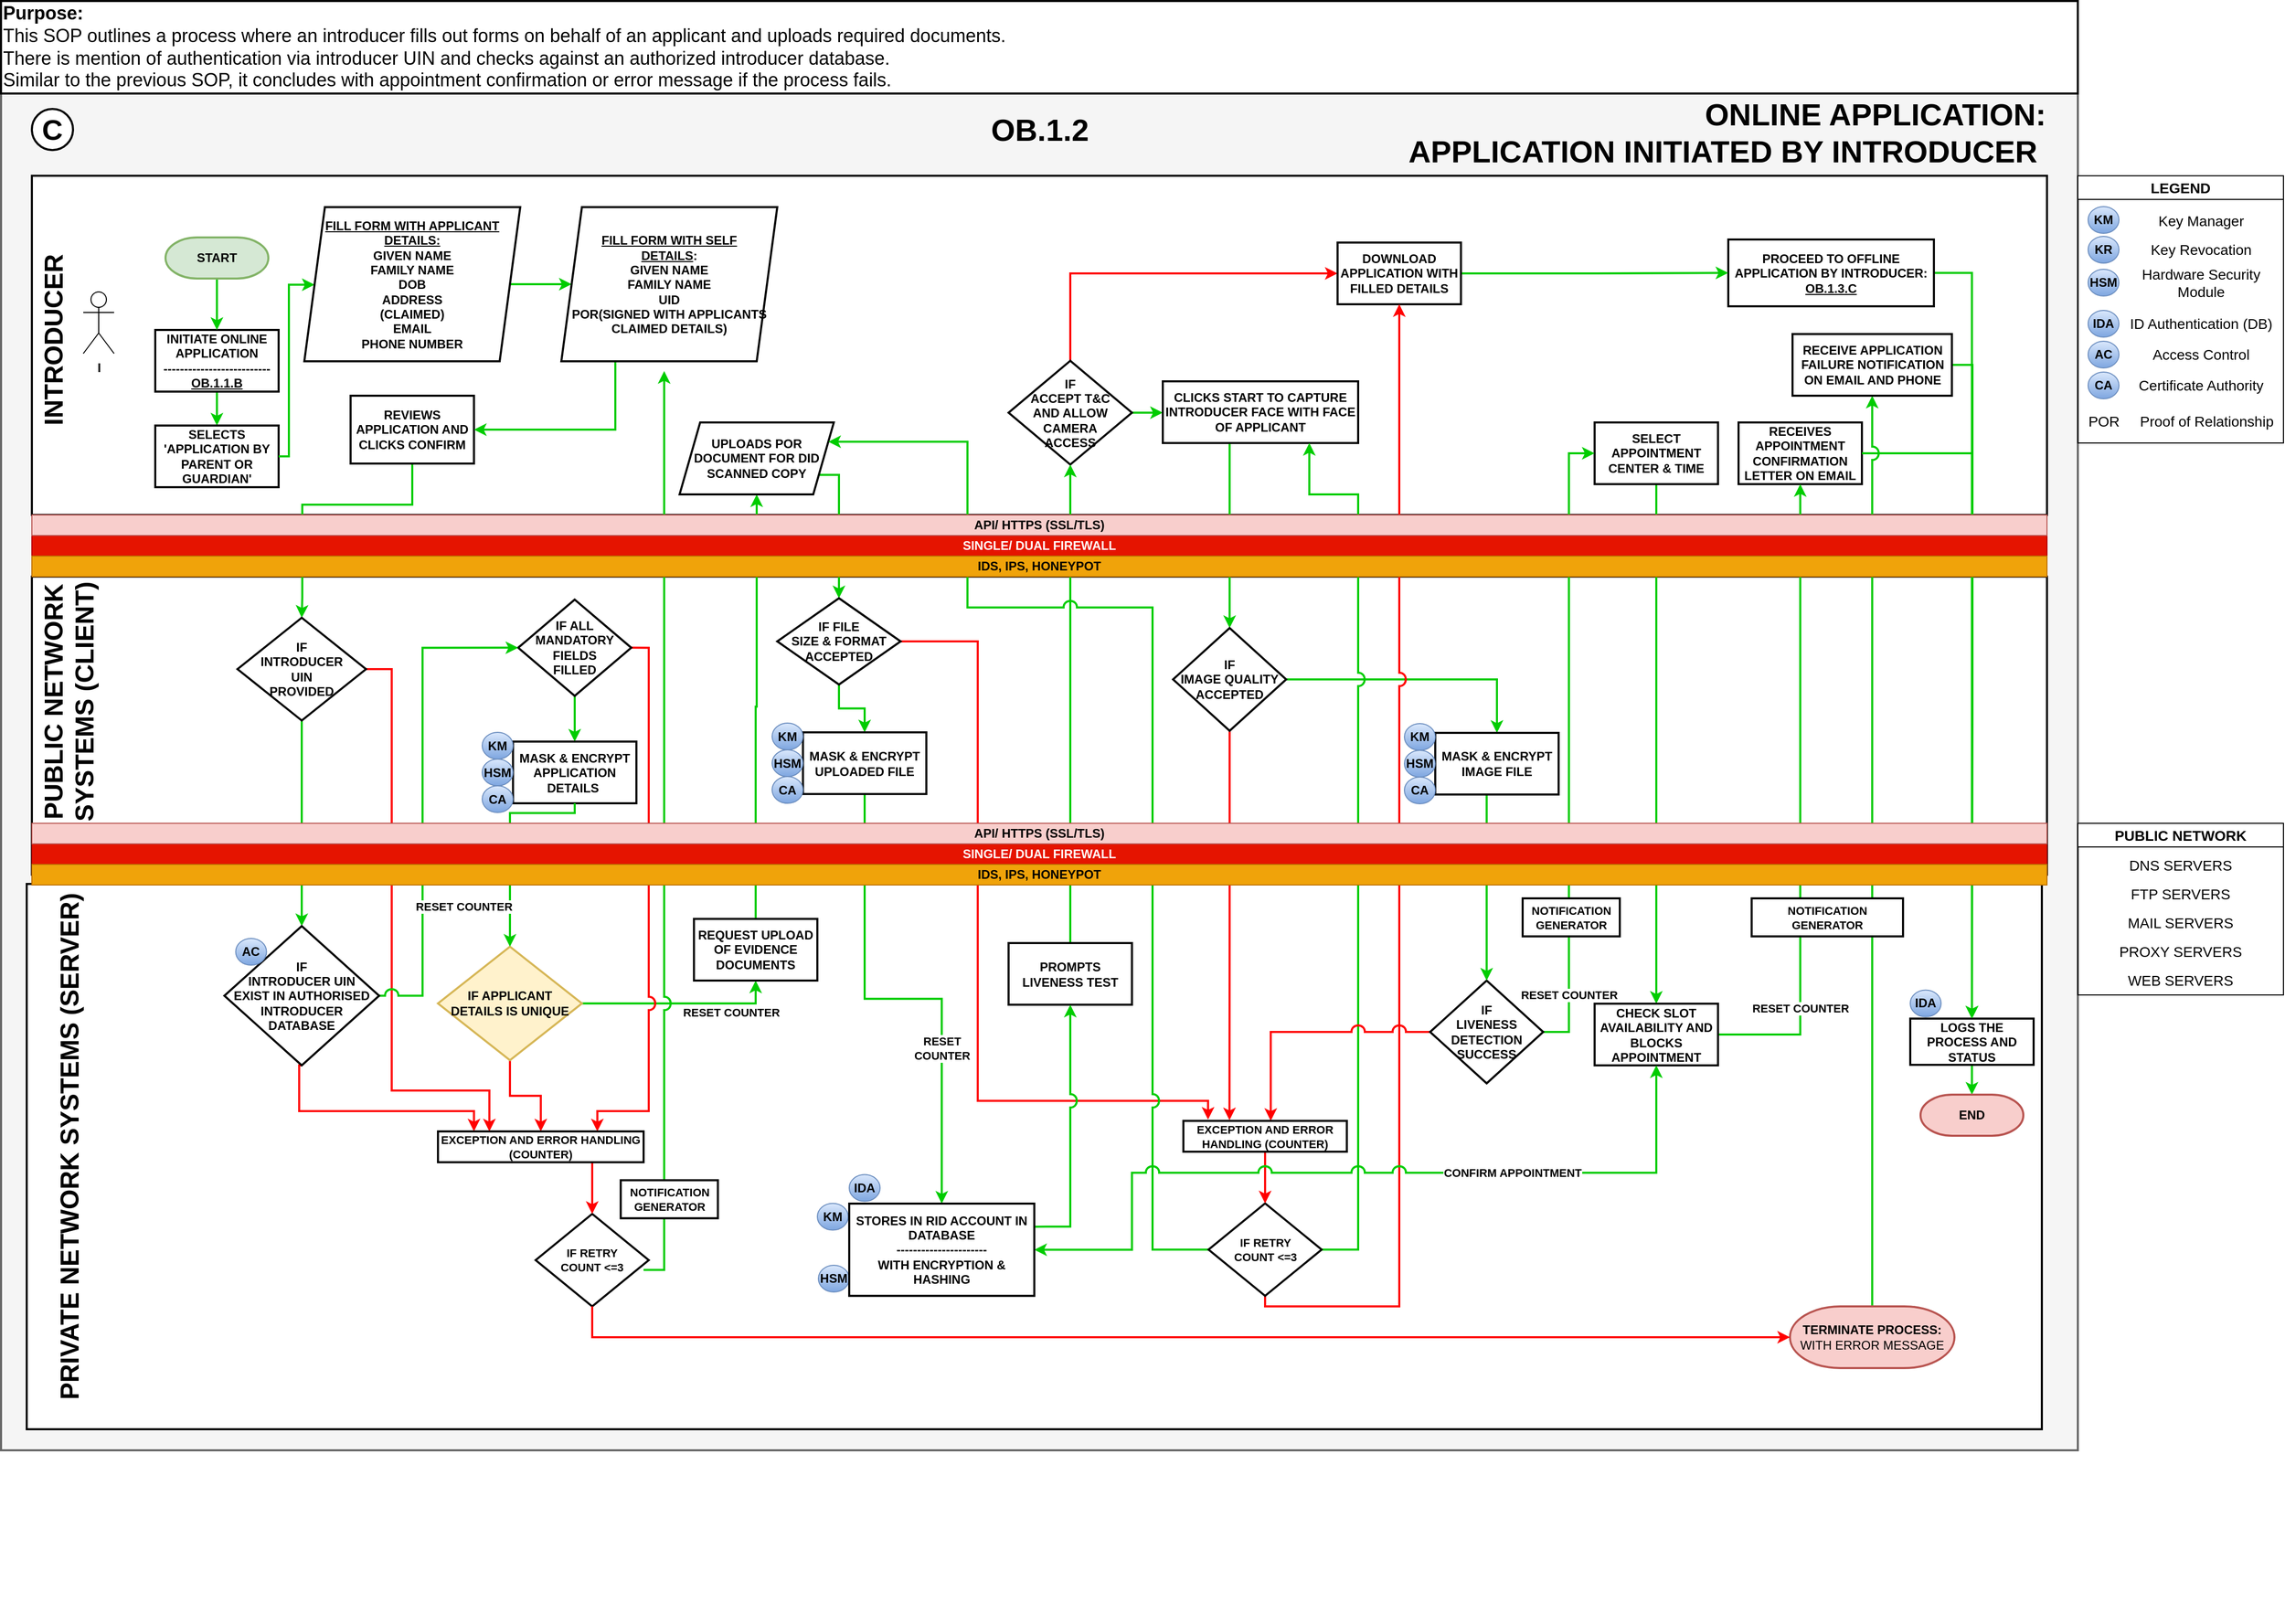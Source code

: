 <mxfile version="23.1.5" type="device">
  <diagram id="mKZWbqL0XB0lJD7sHjVe" name="Page-1">
    <mxGraphModel dx="129" dy="1206" grid="1" gridSize="10" guides="1" tooltips="1" connect="1" arrows="1" fold="1" page="1" pageScale="1" pageWidth="1920" pageHeight="1200" math="0" shadow="0">
      <root>
        <mxCell id="0" />
        <mxCell id="1" parent="0" />
        <mxCell id="V0XUvgyLBSWxk2wAO0TV-1" value="" style="rounded=0;whiteSpace=wrap;html=1;fontSize=25;fillColor=#f5f5f5;fontColor=#333333;strokeColor=#666666;direction=east;strokeWidth=2;fontStyle=1" parent="1" vertex="1">
          <mxGeometry x="2150" y="100" width="2020" height="1320" as="geometry" />
        </mxCell>
        <mxCell id="V0XUvgyLBSWxk2wAO0TV-2" value="" style="rounded=0;whiteSpace=wrap;html=1;strokeWidth=2;fontStyle=1" parent="1" vertex="1">
          <mxGeometry x="2180" y="570" width="1960" height="290" as="geometry" />
        </mxCell>
        <mxCell id="V0XUvgyLBSWxk2wAO0TV-3" value="" style="rounded=0;whiteSpace=wrap;html=1;strokeWidth=2;fontStyle=1" parent="1" vertex="1">
          <mxGeometry x="2180" y="180" width="1960" height="330" as="geometry" />
        </mxCell>
        <mxCell id="V0XUvgyLBSWxk2wAO0TV-4" value="" style="rounded=0;whiteSpace=wrap;html=1;strokeWidth=2;fontStyle=1" parent="1" vertex="1">
          <mxGeometry x="2175" y="869" width="1960" height="530.5" as="geometry" />
        </mxCell>
        <mxCell id="V0XUvgyLBSWxk2wAO0TV-5" style="edgeStyle=orthogonalEdgeStyle;rounded=0;orthogonalLoop=1;jettySize=auto;html=1;exitX=0.5;exitY=1;exitDx=0;exitDy=0;strokeColor=#00CC00;strokeWidth=2;fontStyle=1" parent="1" source="V0XUvgyLBSWxk2wAO0TV-6" target="V0XUvgyLBSWxk2wAO0TV-7" edge="1">
          <mxGeometry relative="1" as="geometry" />
        </mxCell>
        <mxCell id="V0XUvgyLBSWxk2wAO0TV-6" value="INITIATE ONLINE APPLICATION&lt;br&gt;--------------------------&lt;br&gt;&lt;u&gt;OB.1.1.B&lt;/u&gt;" style="rounded=0;whiteSpace=wrap;html=1;strokeWidth=2;fontStyle=1" parent="1" vertex="1">
          <mxGeometry x="2300" y="330" width="120" height="60" as="geometry" />
        </mxCell>
        <mxCell id="V0XUvgyLBSWxk2wAO0TV-7" value="SELECTS &#39;APPLICATION BY PARENT OR GUARDIAN&#39;" style="rounded=0;whiteSpace=wrap;html=1;strokeWidth=2;fontStyle=1" parent="1" vertex="1">
          <mxGeometry x="2300" y="423" width="120" height="60" as="geometry" />
        </mxCell>
        <mxCell id="V0XUvgyLBSWxk2wAO0TV-8" style="edgeStyle=orthogonalEdgeStyle;rounded=0;orthogonalLoop=1;jettySize=auto;html=1;exitX=1;exitY=0.5;exitDx=0;exitDy=0;entryX=0;entryY=0.5;entryDx=0;entryDy=0;strokeColor=#00CC00;strokeWidth=2;fontStyle=1" parent="1" source="V0XUvgyLBSWxk2wAO0TV-7" target="V0XUvgyLBSWxk2wAO0TV-51" edge="1">
          <mxGeometry relative="1" as="geometry">
            <mxPoint x="2620" y="310" as="targetPoint" />
            <Array as="points">
              <mxPoint x="2430" y="453" />
              <mxPoint x="2430" y="286" />
              <mxPoint x="2455" y="286" />
            </Array>
            <mxPoint x="2570" y="450" as="sourcePoint" />
          </mxGeometry>
        </mxCell>
        <mxCell id="V0XUvgyLBSWxk2wAO0TV-9" style="edgeStyle=orthogonalEdgeStyle;rounded=0;orthogonalLoop=1;jettySize=auto;html=1;exitX=0.5;exitY=1;exitDx=0;exitDy=0;strokeColor=#00CC00;strokeWidth=2;fontStyle=1;entryX=0.5;entryY=0;entryDx=0;entryDy=0;" parent="1" source="V0XUvgyLBSWxk2wAO0TV-10" target="V0XUvgyLBSWxk2wAO0TV-134" edge="1">
          <mxGeometry relative="1" as="geometry">
            <Array as="points">
              <mxPoint x="2550" y="500" />
              <mxPoint x="2443" y="500" />
              <mxPoint x="2443" y="590" />
              <mxPoint x="2443" y="590" />
            </Array>
            <mxPoint x="2515" y="597.0" as="targetPoint" />
          </mxGeometry>
        </mxCell>
        <mxCell id="V0XUvgyLBSWxk2wAO0TV-10" value="REVIEWS APPLICATION AND CLICKS CONFIRM" style="rounded=0;whiteSpace=wrap;html=1;strokeWidth=2;fontStyle=1" parent="1" vertex="1">
          <mxGeometry x="2490" y="394" width="120" height="66" as="geometry" />
        </mxCell>
        <mxCell id="V0XUvgyLBSWxk2wAO0TV-11" value="" style="edgeStyle=orthogonalEdgeStyle;rounded=0;orthogonalLoop=1;jettySize=auto;html=1;exitX=0.5;exitY=1;exitDx=0;exitDy=0;strokeColor=#FF0000;strokeWidth=2;fontStyle=1;horizontal=1;fontSize=13;verticalAlign=middle;" parent="1" source="V0XUvgyLBSWxk2wAO0TV-13" target="V0XUvgyLBSWxk2wAO0TV-139" edge="1">
          <mxGeometry x="-0.274" y="20" relative="1" as="geometry">
            <mxPoint x="2640" y="389.5" as="targetPoint" />
            <Array as="points" />
            <mxPoint as="offset" />
          </mxGeometry>
        </mxCell>
        <mxCell id="V0XUvgyLBSWxk2wAO0TV-12" value="RESET COUNTER" style="edgeStyle=orthogonalEdgeStyle;rounded=0;orthogonalLoop=1;jettySize=auto;html=1;exitX=1;exitY=0.5;exitDx=0;exitDy=0;entryX=0.5;entryY=1;entryDx=0;entryDy=0;strokeColor=#00CC00;strokeWidth=2;fontStyle=1;jumpStyle=arc;" parent="1" source="V0XUvgyLBSWxk2wAO0TV-13" target="V0XUvgyLBSWxk2wAO0TV-19" edge="1">
          <mxGeometry x="0.516" y="-9" relative="1" as="geometry">
            <mxPoint as="offset" />
          </mxGeometry>
        </mxCell>
        <mxCell id="V0XUvgyLBSWxk2wAO0TV-13" value="IF APPLICANT&lt;br style=&quot;border-color: var(--border-color);&quot;&gt;DETAILS IS UNIQUE" style="rounded=0;whiteSpace=wrap;html=1;strokeWidth=2;fontStyle=1;shape=rhombus;perimeter=rhombusPerimeter;fillColor=#fff2cc;strokeColor=#d6b656;" parent="1" vertex="1">
          <mxGeometry x="2575" y="930" width="140" height="110.5" as="geometry" />
        </mxCell>
        <mxCell id="V0XUvgyLBSWxk2wAO0TV-14" style="edgeStyle=orthogonalEdgeStyle;rounded=0;orthogonalLoop=1;jettySize=auto;html=1;exitX=0.5;exitY=1;exitDx=0;exitDy=0;entryX=0.5;entryY=0;entryDx=0;entryDy=0;strokeColor=#00CC00;strokeWidth=2;fontStyle=1" parent="1" source="V0XUvgyLBSWxk2wAO0TV-16" target="V0XUvgyLBSWxk2wAO0TV-87" edge="1">
          <mxGeometry relative="1" as="geometry" />
        </mxCell>
        <mxCell id="V0XUvgyLBSWxk2wAO0TV-15" style="edgeStyle=orthogonalEdgeStyle;rounded=0;orthogonalLoop=1;jettySize=auto;html=1;exitX=1;exitY=0.5;exitDx=0;exitDy=0;fontSize=13;verticalAlign=bottom;strokeColor=#FF0000;strokeWidth=2;fontStyle=1;jumpStyle=arc;jumpSize=11;" parent="1" source="V0XUvgyLBSWxk2wAO0TV-16" target="V0XUvgyLBSWxk2wAO0TV-139" edge="1">
          <mxGeometry relative="1" as="geometry">
            <Array as="points">
              <mxPoint x="2780" y="639" />
              <mxPoint x="2780" y="1090" />
              <mxPoint x="2730" y="1090" />
            </Array>
          </mxGeometry>
        </mxCell>
        <mxCell id="V0XUvgyLBSWxk2wAO0TV-16" value="IF ALL&lt;br&gt;MANDATORY FIELDS &lt;br&gt;FILLED" style="rounded=0;whiteSpace=wrap;html=1;strokeWidth=2;fontStyle=1;shape=rhombus;perimeter=rhombusPerimeter;" parent="1" vertex="1">
          <mxGeometry x="2653" y="592.36" width="110" height="93.64" as="geometry" />
        </mxCell>
        <mxCell id="V0XUvgyLBSWxk2wAO0TV-18" style="edgeStyle=orthogonalEdgeStyle;rounded=0;orthogonalLoop=1;jettySize=auto;html=1;exitX=0.5;exitY=0;exitDx=0;exitDy=0;strokeColor=#00CC00;strokeWidth=2;fontStyle=1" parent="1" source="V0XUvgyLBSWxk2wAO0TV-19" target="V0XUvgyLBSWxk2wAO0TV-21" edge="1">
          <mxGeometry relative="1" as="geometry" />
        </mxCell>
        <mxCell id="V0XUvgyLBSWxk2wAO0TV-19" value="REQUEST UPLOAD OF EVIDENCE DOCUMENTS" style="rounded=0;whiteSpace=wrap;html=1;strokeWidth=2;fontStyle=1" parent="1" vertex="1">
          <mxGeometry x="2824" y="903" width="120" height="60" as="geometry" />
        </mxCell>
        <mxCell id="V0XUvgyLBSWxk2wAO0TV-20" style="edgeStyle=orthogonalEdgeStyle;rounded=0;orthogonalLoop=1;jettySize=auto;html=1;exitX=1;exitY=0.75;exitDx=0;exitDy=0;entryX=0.5;entryY=0;entryDx=0;entryDy=0;strokeColor=#00CC00;strokeWidth=2;fontStyle=1" parent="1" source="V0XUvgyLBSWxk2wAO0TV-21" target="V0XUvgyLBSWxk2wAO0TV-34" edge="1">
          <mxGeometry relative="1" as="geometry">
            <Array as="points">
              <mxPoint x="2965" y="471" />
            </Array>
          </mxGeometry>
        </mxCell>
        <mxCell id="V0XUvgyLBSWxk2wAO0TV-21" value="UPLOADS POR DOCUMENT FOR DID SCANNED COPY" style="rounded=0;whiteSpace=wrap;html=1;strokeWidth=2;fontStyle=1;shape=parallelogram;perimeter=parallelogramPerimeter;fixedSize=1;" parent="1" vertex="1">
          <mxGeometry x="2810" y="420" width="150" height="70" as="geometry" />
        </mxCell>
        <mxCell id="V0XUvgyLBSWxk2wAO0TV-22" style="edgeStyle=orthogonalEdgeStyle;rounded=0;orthogonalLoop=1;jettySize=auto;html=1;exitX=1;exitY=0.5;exitDx=0;exitDy=0;entryX=0;entryY=0.5;entryDx=0;entryDy=0;strokeColor=#00CC00;strokeWidth=2;fontStyle=1" parent="1" source="V0XUvgyLBSWxk2wAO0TV-24" target="V0XUvgyLBSWxk2wAO0TV-26" edge="1">
          <mxGeometry relative="1" as="geometry" />
        </mxCell>
        <mxCell id="V0XUvgyLBSWxk2wAO0TV-23" style="edgeStyle=orthogonalEdgeStyle;rounded=0;orthogonalLoop=1;jettySize=auto;html=1;exitX=0.5;exitY=0;exitDx=0;exitDy=0;entryX=0;entryY=0.5;entryDx=0;entryDy=0;strokeColor=#FF0000;strokeWidth=2;fontStyle=1;" parent="1" source="V0XUvgyLBSWxk2wAO0TV-24" target="V0XUvgyLBSWxk2wAO0TV-57" edge="1">
          <mxGeometry relative="1" as="geometry">
            <mxPoint x="3190" y="330" as="targetPoint" />
          </mxGeometry>
        </mxCell>
        <mxCell id="V0XUvgyLBSWxk2wAO0TV-24" value="IF &lt;br&gt;ACCEPT T&amp;amp;C &lt;br&gt;AND ALLOW CAMERA &lt;br&gt;ACCESS" style="rounded=0;whiteSpace=wrap;html=1;strokeWidth=2;fontStyle=1;shape=rhombus;perimeter=rhombusPerimeter;" parent="1" vertex="1">
          <mxGeometry x="3130" y="360" width="120" height="101" as="geometry" />
        </mxCell>
        <mxCell id="V0XUvgyLBSWxk2wAO0TV-25" style="edgeStyle=orthogonalEdgeStyle;rounded=0;orthogonalLoop=1;jettySize=auto;html=1;exitX=0.342;exitY=1.005;exitDx=0;exitDy=0;strokeColor=#00CC00;strokeWidth=2;fontStyle=1;exitPerimeter=0;" parent="1" source="V0XUvgyLBSWxk2wAO0TV-26" target="V0XUvgyLBSWxk2wAO0TV-49" edge="1">
          <mxGeometry relative="1" as="geometry">
            <Array as="points">
              <mxPoint x="3344" y="440" />
              <mxPoint x="3345" y="440" />
            </Array>
          </mxGeometry>
        </mxCell>
        <mxCell id="V0XUvgyLBSWxk2wAO0TV-26" value="CLICKS START TO CAPTURE INTRODUCER FACE WITH FACE OF APPLICANT" style="rounded=0;whiteSpace=wrap;html=1;strokeWidth=2;fontStyle=1" parent="1" vertex="1">
          <mxGeometry x="3280" y="380" width="190" height="60" as="geometry" />
        </mxCell>
        <mxCell id="V0XUvgyLBSWxk2wAO0TV-27" value="RECEIVES APPOINTMENT CONFIRMATION LETTER ON EMAIL" style="rounded=0;whiteSpace=wrap;html=1;strokeWidth=2;fontStyle=1" parent="1" vertex="1">
          <mxGeometry x="3840" y="420" width="120" height="60" as="geometry" />
        </mxCell>
        <mxCell id="V0XUvgyLBSWxk2wAO0TV-28" style="edgeStyle=orthogonalEdgeStyle;rounded=0;orthogonalLoop=1;jettySize=auto;html=1;exitX=0.5;exitY=1;exitDx=0;exitDy=0;entryX=0.5;entryY=0;entryDx=0;entryDy=0;strokeColor=#00CC00;strokeWidth=2;fontStyle=1" parent="1" source="V0XUvgyLBSWxk2wAO0TV-29" target="V0XUvgyLBSWxk2wAO0TV-42" edge="1">
          <mxGeometry relative="1" as="geometry">
            <Array as="points">
              <mxPoint x="3760" y="900" />
              <mxPoint x="3760" y="900" />
            </Array>
          </mxGeometry>
        </mxCell>
        <mxCell id="V0XUvgyLBSWxk2wAO0TV-29" value="SELECT APPOINTMENT CENTER &amp;amp; TIME" style="rounded=0;whiteSpace=wrap;html=1;strokeWidth=2;fontStyle=1" parent="1" vertex="1">
          <mxGeometry x="3700" y="420" width="120" height="60" as="geometry" />
        </mxCell>
        <mxCell id="V0XUvgyLBSWxk2wAO0TV-30" style="edgeStyle=orthogonalEdgeStyle;rounded=0;orthogonalLoop=1;jettySize=auto;html=1;exitX=0.5;exitY=0;exitDx=0;exitDy=0;strokeColor=#00CC00;strokeWidth=2;fontStyle=1;entryX=0.5;entryY=1;entryDx=0;entryDy=0;" parent="1" source="V0XUvgyLBSWxk2wAO0TV-31" target="V0XUvgyLBSWxk2wAO0TV-24" edge="1">
          <mxGeometry relative="1" as="geometry">
            <Array as="points">
              <mxPoint x="3190" y="470" />
            </Array>
            <mxPoint x="3340" y="480" as="targetPoint" />
          </mxGeometry>
        </mxCell>
        <mxCell id="V0XUvgyLBSWxk2wAO0TV-31" value="PROMPTS LIVENESS TEST" style="rounded=0;whiteSpace=wrap;html=1;strokeWidth=2;fontStyle=1" parent="1" vertex="1">
          <mxGeometry x="3130" y="926.5" width="120" height="60" as="geometry" />
        </mxCell>
        <mxCell id="V0XUvgyLBSWxk2wAO0TV-32" value="RESET &lt;br&gt;COUNTER" style="edgeStyle=orthogonalEdgeStyle;rounded=0;orthogonalLoop=1;jettySize=auto;html=1;exitX=0.5;exitY=1;exitDx=0;exitDy=0;strokeColor=#00CC00;strokeWidth=2;fontStyle=1;" parent="1" source="V0XUvgyLBSWxk2wAO0TV-100" target="V0XUvgyLBSWxk2wAO0TV-105" edge="1">
          <mxGeometry x="0.363" relative="1" as="geometry">
            <mxPoint x="3200" y="925.5" as="targetPoint" />
            <mxPoint as="offset" />
          </mxGeometry>
        </mxCell>
        <mxCell id="V0XUvgyLBSWxk2wAO0TV-33" style="edgeStyle=orthogonalEdgeStyle;rounded=0;orthogonalLoop=1;jettySize=auto;html=1;exitX=1;exitY=0.5;exitDx=0;exitDy=0;entryX=0.153;entryY=-0.039;entryDx=0;entryDy=0;fontSize=13;verticalAlign=bottom;strokeColor=#FF0000;strokeWidth=2;fontStyle=1;entryPerimeter=0;" parent="1" source="V0XUvgyLBSWxk2wAO0TV-34" target="V0XUvgyLBSWxk2wAO0TV-122" edge="1">
          <mxGeometry relative="1" as="geometry">
            <Array as="points">
              <mxPoint x="3100" y="633" />
              <mxPoint x="3100" y="1080" />
              <mxPoint x="3324" y="1080" />
              <mxPoint x="3324" y="1098" />
            </Array>
          </mxGeometry>
        </mxCell>
        <mxCell id="NzUfy9cO0BzUcHue6pzK-2" style="edgeStyle=orthogonalEdgeStyle;rounded=0;orthogonalLoop=1;jettySize=auto;html=1;exitX=0.5;exitY=1;exitDx=0;exitDy=0;strokeColor=#00CC00;strokeWidth=2;fontStyle=1;" parent="1" source="V0XUvgyLBSWxk2wAO0TV-34" target="V0XUvgyLBSWxk2wAO0TV-100" edge="1">
          <mxGeometry relative="1" as="geometry" />
        </mxCell>
        <mxCell id="V0XUvgyLBSWxk2wAO0TV-34" value="IF FILE&lt;br&gt;SIZE &amp;amp; FORMAT ACCEPTED" style="rounded=0;whiteSpace=wrap;html=1;strokeWidth=2;fontStyle=1;shape=rhombus;perimeter=rhombusPerimeter;" parent="1" vertex="1">
          <mxGeometry x="2905" y="591" width="120" height="84" as="geometry" />
        </mxCell>
        <mxCell id="V0XUvgyLBSWxk2wAO0TV-35" style="edgeStyle=orthogonalEdgeStyle;rounded=0;orthogonalLoop=1;jettySize=auto;html=1;exitX=1;exitY=0.5;exitDx=0;exitDy=0;strokeColor=#00CC00;strokeWidth=2;fontStyle=1" parent="1" source="V0XUvgyLBSWxk2wAO0TV-27" target="V0XUvgyLBSWxk2wAO0TV-94" edge="1">
          <mxGeometry relative="1" as="geometry">
            <mxPoint x="4060" y="1165.5" as="targetPoint" />
          </mxGeometry>
        </mxCell>
        <mxCell id="V0XUvgyLBSWxk2wAO0TV-36" style="edgeStyle=orthogonalEdgeStyle;rounded=0;orthogonalLoop=1;jettySize=auto;html=1;exitX=1;exitY=0.25;exitDx=0;exitDy=0;entryX=0.5;entryY=1;entryDx=0;entryDy=0;strokeColor=#00CC00;strokeWidth=2;fontStyle=1;jumpStyle=arc;jumpSize=11;" parent="1" source="V0XUvgyLBSWxk2wAO0TV-105" target="V0XUvgyLBSWxk2wAO0TV-31" edge="1">
          <mxGeometry relative="1" as="geometry">
            <mxPoint x="3280" y="945.5" as="sourcePoint" />
          </mxGeometry>
        </mxCell>
        <mxCell id="V0XUvgyLBSWxk2wAO0TV-37" value="INTRODUCER" style="text;html=1;align=center;verticalAlign=middle;resizable=0;points=[];autosize=1;strokeColor=none;fillColor=none;fontSize=25;fontStyle=1;strokeWidth=2;horizontal=0;" parent="1" vertex="1">
          <mxGeometry x="2175" y="250" width="50" height="180" as="geometry" />
        </mxCell>
        <mxCell id="V0XUvgyLBSWxk2wAO0TV-38" value="OB.1.2" style="text;html=1;align=center;verticalAlign=middle;resizable=0;points=[];autosize=1;strokeColor=none;fillColor=none;fontSize=30;fontStyle=1" parent="1" vertex="1">
          <mxGeometry x="3100" y="110" width="120" height="50" as="geometry" />
        </mxCell>
        <mxCell id="V0XUvgyLBSWxk2wAO0TV-39" value="&lt;br&gt;&lt;table style=&quot;border-collapse:&lt;br/&gt; collapse;width:310pt&quot; width=&quot;413&quot; cellspacing=&quot;0&quot; cellpadding=&quot;0&quot; border=&quot;0&quot;&gt;&lt;tbody&gt;&lt;tr style=&quot;height:14.4pt&quot; height=&quot;19&quot;&gt;  &lt;td style=&quot;height:14.4pt;width:310pt&quot; width=&quot;413&quot; class=&quot;xl65&quot; height=&quot;19&quot;&gt;ONLINE APPLICATION: &lt;br&gt;APPLICATION INITIATED BY INTRODUCER&amp;nbsp;&lt;/td&gt;&lt;/tr&gt;&lt;/tbody&gt;&lt;/table&gt;" style="text;html=1;align=right;verticalAlign=middle;resizable=0;points=[];autosize=1;strokeColor=none;fillColor=none;fontSize=30;fontStyle=1" parent="1" vertex="1">
          <mxGeometry x="3500" y="60" width="640" height="120" as="geometry" />
        </mxCell>
        <mxCell id="V0XUvgyLBSWxk2wAO0TV-40" value="C" style="ellipse;whiteSpace=wrap;html=1;aspect=fixed;fontSize=28;fontColor=default;strokeWidth=2;fontStyle=1" parent="1" vertex="1">
          <mxGeometry x="2180" y="115" width="40" height="40" as="geometry" />
        </mxCell>
        <mxCell id="V0XUvgyLBSWxk2wAO0TV-41" value="RESET COUNTER" style="edgeStyle=orthogonalEdgeStyle;rounded=0;orthogonalLoop=1;jettySize=auto;html=1;exitX=1;exitY=0.5;exitDx=0;exitDy=0;entryX=0.5;entryY=1;entryDx=0;entryDy=0;strokeColor=#00CC00;strokeWidth=2;fontStyle=1;" parent="1" source="V0XUvgyLBSWxk2wAO0TV-42" target="V0XUvgyLBSWxk2wAO0TV-27" edge="1">
          <mxGeometry x="-0.658" relative="1" as="geometry">
            <mxPoint x="3870" y="975" as="targetPoint" />
            <mxPoint as="offset" />
          </mxGeometry>
        </mxCell>
        <mxCell id="V0XUvgyLBSWxk2wAO0TV-42" value="CHECK SLOT AVAILABILITY AND BLOCKS APPOINTMENT" style="rounded=0;whiteSpace=wrap;html=1;strokeWidth=2;fontStyle=1" parent="1" vertex="1">
          <mxGeometry x="3700" y="985.5" width="120" height="60" as="geometry" />
        </mxCell>
        <mxCell id="V0XUvgyLBSWxk2wAO0TV-43" style="edgeStyle=orthogonalEdgeStyle;rounded=0;orthogonalLoop=1;jettySize=auto;html=1;exitX=0.5;exitY=1;exitDx=0;exitDy=0;exitPerimeter=0;entryX=0.5;entryY=0;entryDx=0;entryDy=0;strokeColor=#00CC00;strokeWidth=2;fontStyle=1;" parent="1" source="V0XUvgyLBSWxk2wAO0TV-44" target="V0XUvgyLBSWxk2wAO0TV-6" edge="1">
          <mxGeometry relative="1" as="geometry" />
        </mxCell>
        <mxCell id="V0XUvgyLBSWxk2wAO0TV-44" value="&lt;b&gt;START&lt;/b&gt;" style="strokeWidth=2;html=1;shape=mxgraph.flowchart.terminator;whiteSpace=wrap;fillColor=#d5e8d4;strokeColor=#82b366;" parent="1" vertex="1">
          <mxGeometry x="2310" y="240" width="100" height="40" as="geometry" />
        </mxCell>
        <mxCell id="V0XUvgyLBSWxk2wAO0TV-45" style="edgeStyle=orthogonalEdgeStyle;rounded=0;orthogonalLoop=1;jettySize=auto;html=1;exitX=0.5;exitY=0;exitDx=0;exitDy=0;exitPerimeter=0;entryX=0.5;entryY=1;entryDx=0;entryDy=0;strokeColor=#00CC00;strokeWidth=2;fontStyle=1;jumpStyle=arc;jumpSize=11;" parent="1" source="V0XUvgyLBSWxk2wAO0TV-46" target="V0XUvgyLBSWxk2wAO0TV-127" edge="1">
          <mxGeometry relative="1" as="geometry" />
        </mxCell>
        <mxCell id="V0XUvgyLBSWxk2wAO0TV-46" value="&lt;span style=&quot;border-color: var(--border-color);&quot;&gt;&lt;b&gt;TERMINATE PROCESS:&lt;br&gt;&lt;/b&gt;&lt;/span&gt;WITH ERROR MESSAGE" style="strokeWidth=2;html=1;shape=mxgraph.flowchart.terminator;whiteSpace=wrap;fillColor=#f8cecc;strokeColor=#b85450;" parent="1" vertex="1">
          <mxGeometry x="3890" y="1280" width="160" height="60" as="geometry" />
        </mxCell>
        <mxCell id="V0XUvgyLBSWxk2wAO0TV-47" style="edgeStyle=orthogonalEdgeStyle;rounded=0;orthogonalLoop=1;jettySize=auto;html=1;exitX=0.5;exitY=1;exitDx=0;exitDy=0;fontSize=13;verticalAlign=bottom;strokeColor=#FF0000;strokeWidth=2;fontStyle=1;entryX=0.282;entryY=-0.022;entryDx=0;entryDy=0;entryPerimeter=0;" parent="1" source="V0XUvgyLBSWxk2wAO0TV-49" target="V0XUvgyLBSWxk2wAO0TV-122" edge="1">
          <mxGeometry relative="1" as="geometry">
            <Array as="points" />
          </mxGeometry>
        </mxCell>
        <mxCell id="V0XUvgyLBSWxk2wAO0TV-48" style="edgeStyle=orthogonalEdgeStyle;rounded=0;orthogonalLoop=1;jettySize=auto;html=1;exitX=1;exitY=0.5;exitDx=0;exitDy=0;strokeColor=#00CC00;strokeWidth=2;fontStyle=1;entryX=0.5;entryY=0;entryDx=0;entryDy=0;" parent="1" source="V0XUvgyLBSWxk2wAO0TV-49" target="V0XUvgyLBSWxk2wAO0TV-118" edge="1">
          <mxGeometry relative="1" as="geometry" />
        </mxCell>
        <mxCell id="V0XUvgyLBSWxk2wAO0TV-49" value="IF &lt;br&gt;IMAGE QUALITY ACCEPTED" style="rounded=0;whiteSpace=wrap;html=1;strokeWidth=2;fontStyle=1;shape=rhombus;perimeter=rhombusPerimeter;" parent="1" vertex="1">
          <mxGeometry x="3290" y="620" width="110" height="100" as="geometry" />
        </mxCell>
        <mxCell id="V0XUvgyLBSWxk2wAO0TV-50" style="edgeStyle=orthogonalEdgeStyle;rounded=0;orthogonalLoop=1;jettySize=auto;html=1;exitX=1;exitY=0.5;exitDx=0;exitDy=0;entryX=0;entryY=0.5;entryDx=0;entryDy=0;strokeColor=#00CC00;strokeWidth=2;fontStyle=1;" parent="1" source="V0XUvgyLBSWxk2wAO0TV-51" target="V0XUvgyLBSWxk2wAO0TV-131" edge="1">
          <mxGeometry relative="1" as="geometry" />
        </mxCell>
        <mxCell id="V0XUvgyLBSWxk2wAO0TV-51" value="&lt;u&gt;FILL FORM WITH APPLICANT DETAILS:&lt;/u&gt;&lt;br style=&quot;border-color: var(--border-color);&quot;&gt;GIVEN NAME&lt;br style=&quot;border-color: var(--border-color);&quot;&gt;FAMILY NAME&lt;br style=&quot;border-color: var(--border-color);&quot;&gt;DOB&lt;br style=&quot;border-color: var(--border-color);&quot;&gt;ADDRESS&lt;br style=&quot;border-color: var(--border-color);&quot;&gt;(CLAIMED)&lt;br style=&quot;border-color: var(--border-color);&quot;&gt;EMAIL&lt;br style=&quot;border-color: var(--border-color);&quot;&gt;PHONE NUMBER" style="shape=parallelogram;perimeter=parallelogramPerimeter;whiteSpace=wrap;html=1;fixedSize=1;align=center;rounded=0;strokeWidth=2;fontStyle=1;verticalAlign=middle;" parent="1" vertex="1">
          <mxGeometry x="2445" y="210.5" width="210" height="150" as="geometry" />
        </mxCell>
        <mxCell id="V0XUvgyLBSWxk2wAO0TV-52" style="edgeStyle=orthogonalEdgeStyle;rounded=0;orthogonalLoop=1;jettySize=auto;html=1;exitX=1;exitY=0.5;exitDx=0;exitDy=0;fontSize=13;verticalAlign=bottom;strokeColor=#FF0000;strokeWidth=2;fontStyle=1;entryX=0.25;entryY=0;entryDx=0;entryDy=0;" parent="1" source="V0XUvgyLBSWxk2wAO0TV-134" target="V0XUvgyLBSWxk2wAO0TV-139" edge="1">
          <mxGeometry relative="1" as="geometry">
            <Array as="points">
              <mxPoint x="2530" y="660" />
              <mxPoint x="2530" y="1070" />
              <mxPoint x="2625" y="1070" />
            </Array>
          </mxGeometry>
        </mxCell>
        <mxCell id="V0XUvgyLBSWxk2wAO0TV-54" style="edgeStyle=orthogonalEdgeStyle;rounded=0;orthogonalLoop=1;jettySize=auto;html=1;exitX=1;exitY=0.5;exitDx=0;exitDy=0;fontSize=11;fillColor=default;strokeWidth=2;fontStyle=1;strokeColor=#00CC00;" parent="1" source="V0XUvgyLBSWxk2wAO0TV-55" target="V0XUvgyLBSWxk2wAO0TV-94" edge="1">
          <mxGeometry relative="1" as="geometry" />
        </mxCell>
        <mxCell id="V0XUvgyLBSWxk2wAO0TV-55" value="PROCEED TO OFFLINE APPLICATION BY INTRODUCER:&lt;br&gt;&lt;u&gt;OB.1.3.C&lt;/u&gt;" style="strokeWidth=2;html=1;shape=label;whiteSpace=wrap;fillColor=default;strokeColor=default;rounded=0;fontStyle=1;" parent="1" vertex="1">
          <mxGeometry x="3830" y="242" width="200" height="65" as="geometry" />
        </mxCell>
        <mxCell id="V0XUvgyLBSWxk2wAO0TV-56" style="edgeStyle=orthogonalEdgeStyle;rounded=0;orthogonalLoop=1;jettySize=auto;html=1;exitX=1;exitY=0.5;exitDx=0;exitDy=0;entryX=0;entryY=0.5;entryDx=0;entryDy=0;entryPerimeter=0;strokeColor=#00CC00;strokeWidth=2;fontStyle=1;" parent="1" source="V0XUvgyLBSWxk2wAO0TV-57" target="V0XUvgyLBSWxk2wAO0TV-55" edge="1">
          <mxGeometry relative="1" as="geometry" />
        </mxCell>
        <mxCell id="V0XUvgyLBSWxk2wAO0TV-57" value="DOWNLOAD APPLICATION WITH FILLED DETAILS" style="rounded=0;whiteSpace=wrap;html=1;strokeWidth=2;fontStyle=1" parent="1" vertex="1">
          <mxGeometry x="3450" y="245" width="120" height="60" as="geometry" />
        </mxCell>
        <mxCell id="V0XUvgyLBSWxk2wAO0TV-58" value="PUBLIC NETWORK&lt;br style=&quot;border-color: var(--border-color);&quot;&gt;SYSTEMS (CLIENT)" style="text;html=1;align=center;verticalAlign=middle;resizable=0;points=[];autosize=1;strokeColor=none;fillColor=none;fontStyle=1;fontSize=25;strokeWidth=2;horizontal=0;" parent="1" vertex="1">
          <mxGeometry x="2180" y="597" width="70" height="190" as="geometry" />
        </mxCell>
        <mxCell id="V0XUvgyLBSWxk2wAO0TV-59" value="PRIVATE NETWORK SYSTEMS (SERVER)" style="text;html=1;align=center;verticalAlign=middle;resizable=0;points=[];autosize=1;strokeColor=none;fillColor=none;fontStyle=1;fontSize=25;strokeWidth=2;horizontal=0;" parent="1" vertex="1">
          <mxGeometry x="2190" y="869.75" width="50" height="510" as="geometry" />
        </mxCell>
        <mxCell id="V0XUvgyLBSWxk2wAO0TV-60" value="&lt;font style=&quot;font-size: 14px;&quot;&gt;PUBLIC NETWORK&lt;/font&gt;" style="swimlane;whiteSpace=wrap;html=1;" parent="1" vertex="1">
          <mxGeometry x="4170" y="810" width="200" height="167" as="geometry" />
        </mxCell>
        <mxCell id="V0XUvgyLBSWxk2wAO0TV-61" value="DNS SERVERS" style="text;html=1;strokeColor=none;fillColor=none;align=center;verticalAlign=middle;whiteSpace=wrap;rounded=0;fontSize=14;" parent="V0XUvgyLBSWxk2wAO0TV-60" vertex="1">
          <mxGeometry y="27" width="200" height="28" as="geometry" />
        </mxCell>
        <mxCell id="V0XUvgyLBSWxk2wAO0TV-62" value="FTP SERVERS" style="text;html=1;strokeColor=none;fillColor=none;align=center;verticalAlign=middle;whiteSpace=wrap;rounded=0;fontSize=14;" parent="V0XUvgyLBSWxk2wAO0TV-60" vertex="1">
          <mxGeometry y="55" width="200" height="28" as="geometry" />
        </mxCell>
        <mxCell id="V0XUvgyLBSWxk2wAO0TV-63" value="MAIL SERVERS" style="text;html=1;strokeColor=none;fillColor=none;align=center;verticalAlign=middle;whiteSpace=wrap;rounded=0;fontSize=14;" parent="V0XUvgyLBSWxk2wAO0TV-60" vertex="1">
          <mxGeometry y="83" width="200" height="28" as="geometry" />
        </mxCell>
        <mxCell id="V0XUvgyLBSWxk2wAO0TV-64" value="PROXY SERVERS" style="text;html=1;strokeColor=none;fillColor=none;align=center;verticalAlign=middle;whiteSpace=wrap;rounded=0;fontSize=14;" parent="V0XUvgyLBSWxk2wAO0TV-60" vertex="1">
          <mxGeometry y="111" width="200" height="28" as="geometry" />
        </mxCell>
        <mxCell id="V0XUvgyLBSWxk2wAO0TV-65" value="WEB SERVERS" style="text;html=1;strokeColor=none;fillColor=none;align=center;verticalAlign=middle;whiteSpace=wrap;rounded=0;fontSize=14;" parent="V0XUvgyLBSWxk2wAO0TV-60" vertex="1">
          <mxGeometry y="139" width="200" height="28" as="geometry" />
        </mxCell>
        <mxCell id="V0XUvgyLBSWxk2wAO0TV-66" value="&lt;font style=&quot;font-size: 14px;&quot;&gt;LEGEND&lt;/font&gt;" style="swimlane;whiteSpace=wrap;html=1;" parent="1" vertex="1">
          <mxGeometry x="4170" y="180" width="200" height="260" as="geometry" />
        </mxCell>
        <mxCell id="V0XUvgyLBSWxk2wAO0TV-67" value="KM" style="ellipse;whiteSpace=wrap;html=1;fillColor=#dae8fc;strokeColor=#6c8ebf;gradientColor=#7ea6e0;fontStyle=1" parent="V0XUvgyLBSWxk2wAO0TV-66" vertex="1">
          <mxGeometry x="10" y="30" width="30" height="26" as="geometry" />
        </mxCell>
        <mxCell id="V0XUvgyLBSWxk2wAO0TV-68" value="IDA" style="ellipse;whiteSpace=wrap;html=1;fillColor=#dae8fc;strokeColor=#6c8ebf;gradientColor=#7ea6e0;fontStyle=1" parent="V0XUvgyLBSWxk2wAO0TV-66" vertex="1">
          <mxGeometry x="10" y="131" width="30" height="26" as="geometry" />
        </mxCell>
        <mxCell id="V0XUvgyLBSWxk2wAO0TV-69" value="HSM" style="ellipse;whiteSpace=wrap;html=1;fillColor=#dae8fc;strokeColor=#6c8ebf;gradientColor=#7ea6e0;fontStyle=1" parent="V0XUvgyLBSWxk2wAO0TV-66" vertex="1">
          <mxGeometry x="10" y="91" width="30" height="26" as="geometry" />
        </mxCell>
        <mxCell id="V0XUvgyLBSWxk2wAO0TV-70" value="KR" style="ellipse;whiteSpace=wrap;html=1;fillColor=#dae8fc;strokeColor=#6c8ebf;gradientColor=#7ea6e0;fontStyle=1" parent="V0XUvgyLBSWxk2wAO0TV-66" vertex="1">
          <mxGeometry x="10" y="59" width="30" height="26" as="geometry" />
        </mxCell>
        <mxCell id="V0XUvgyLBSWxk2wAO0TV-71" value="Key Manager" style="text;html=1;strokeColor=none;fillColor=none;align=center;verticalAlign=middle;whiteSpace=wrap;rounded=0;fontSize=14;" parent="V0XUvgyLBSWxk2wAO0TV-66" vertex="1">
          <mxGeometry x="40" y="30" width="160" height="28" as="geometry" />
        </mxCell>
        <mxCell id="V0XUvgyLBSWxk2wAO0TV-72" value="Key Revocation" style="text;html=1;strokeColor=none;fillColor=none;align=center;verticalAlign=middle;whiteSpace=wrap;rounded=0;fontSize=14;" parent="V0XUvgyLBSWxk2wAO0TV-66" vertex="1">
          <mxGeometry x="40" y="58" width="160" height="28" as="geometry" />
        </mxCell>
        <mxCell id="V0XUvgyLBSWxk2wAO0TV-73" value="Hardware Security Module" style="text;html=1;strokeColor=none;fillColor=none;align=center;verticalAlign=middle;whiteSpace=wrap;rounded=0;fontSize=14;" parent="V0XUvgyLBSWxk2wAO0TV-66" vertex="1">
          <mxGeometry x="40" y="90" width="160" height="28" as="geometry" />
        </mxCell>
        <mxCell id="V0XUvgyLBSWxk2wAO0TV-74" value="ID Authentication (DB)" style="text;html=1;strokeColor=none;fillColor=none;align=center;verticalAlign=middle;whiteSpace=wrap;rounded=0;fontSize=14;" parent="V0XUvgyLBSWxk2wAO0TV-66" vertex="1">
          <mxGeometry x="40" y="130" width="160" height="28" as="geometry" />
        </mxCell>
        <mxCell id="V0XUvgyLBSWxk2wAO0TV-75" value="AC" style="ellipse;whiteSpace=wrap;html=1;fillColor=#dae8fc;strokeColor=#6c8ebf;gradientColor=#7ea6e0;fontStyle=1" parent="V0XUvgyLBSWxk2wAO0TV-66" vertex="1">
          <mxGeometry x="10" y="161" width="30" height="26" as="geometry" />
        </mxCell>
        <mxCell id="V0XUvgyLBSWxk2wAO0TV-76" value="Access Control" style="text;html=1;strokeColor=none;fillColor=none;align=center;verticalAlign=middle;whiteSpace=wrap;rounded=0;fontSize=14;" parent="V0XUvgyLBSWxk2wAO0TV-66" vertex="1">
          <mxGeometry x="40" y="160" width="160" height="28" as="geometry" />
        </mxCell>
        <mxCell id="V0XUvgyLBSWxk2wAO0TV-77" value="Certificate Authority" style="text;html=1;strokeColor=none;fillColor=none;align=center;verticalAlign=middle;whiteSpace=wrap;rounded=0;fontSize=14;" parent="V0XUvgyLBSWxk2wAO0TV-66" vertex="1">
          <mxGeometry x="40" y="190" width="160" height="28" as="geometry" />
        </mxCell>
        <mxCell id="V0XUvgyLBSWxk2wAO0TV-78" value="CA" style="ellipse;whiteSpace=wrap;html=1;fillColor=#dae8fc;strokeColor=#6c8ebf;gradientColor=#7ea6e0;fontStyle=1" parent="V0XUvgyLBSWxk2wAO0TV-66" vertex="1">
          <mxGeometry x="10" y="191" width="30" height="26" as="geometry" />
        </mxCell>
        <mxCell id="V0XUvgyLBSWxk2wAO0TV-79" value="POR" style="text;html=1;align=center;verticalAlign=middle;resizable=0;points=[];autosize=1;strokeColor=none;fillColor=none;fontSize=14;rounded=0;" parent="V0XUvgyLBSWxk2wAO0TV-66" vertex="1">
          <mxGeometry y="224" width="50" height="30" as="geometry" />
        </mxCell>
        <mxCell id="V0XUvgyLBSWxk2wAO0TV-82" value="Proof of Relationship" style="text;html=1;align=center;verticalAlign=middle;resizable=0;points=[];autosize=1;strokeColor=none;fillColor=none;fontSize=14;rounded=0;" parent="V0XUvgyLBSWxk2wAO0TV-66" vertex="1">
          <mxGeometry x="50" y="224" width="150" height="30" as="geometry" />
        </mxCell>
        <mxCell id="V0XUvgyLBSWxk2wAO0TV-85" value="I" style="shape=umlActor;verticalLabelPosition=bottom;verticalAlign=top;html=1;outlineConnect=0;fontStyle=1" parent="1" vertex="1">
          <mxGeometry x="2230" y="293" width="30" height="60" as="geometry" />
        </mxCell>
        <mxCell id="V0XUvgyLBSWxk2wAO0TV-86" value="" style="group" parent="1" vertex="1" connectable="0">
          <mxGeometry x="2618" y="721.5" width="150" height="78" as="geometry" />
        </mxCell>
        <mxCell id="V0XUvgyLBSWxk2wAO0TV-87" value="MASK &amp;amp; ENCRYPT APPLICATION DETAILS&amp;nbsp;" style="rounded=0;whiteSpace=wrap;html=1;fontStyle=1;strokeWidth=2;" parent="V0XUvgyLBSWxk2wAO0TV-86" vertex="1">
          <mxGeometry x="30" y="9" width="120" height="60" as="geometry" />
        </mxCell>
        <mxCell id="V0XUvgyLBSWxk2wAO0TV-88" value="CA" style="ellipse;whiteSpace=wrap;html=1;fillColor=#dae8fc;strokeColor=#6c8ebf;gradientColor=#7ea6e0;fontStyle=1" parent="V0XUvgyLBSWxk2wAO0TV-86" vertex="1">
          <mxGeometry y="52" width="30" height="26" as="geometry" />
        </mxCell>
        <mxCell id="V0XUvgyLBSWxk2wAO0TV-89" value="HSM" style="ellipse;whiteSpace=wrap;html=1;fillColor=#dae8fc;strokeColor=#6c8ebf;gradientColor=#7ea6e0;fontStyle=1" parent="V0XUvgyLBSWxk2wAO0TV-86" vertex="1">
          <mxGeometry y="26" width="30" height="26" as="geometry" />
        </mxCell>
        <mxCell id="V0XUvgyLBSWxk2wAO0TV-90" value="KM" style="ellipse;whiteSpace=wrap;html=1;fillColor=#dae8fc;strokeColor=#6c8ebf;gradientColor=#7ea6e0;fontStyle=1" parent="V0XUvgyLBSWxk2wAO0TV-86" vertex="1">
          <mxGeometry width="30" height="26" as="geometry" />
        </mxCell>
        <mxCell id="V0XUvgyLBSWxk2wAO0TV-93" value="" style="edgeStyle=orthogonalEdgeStyle;rounded=0;orthogonalLoop=1;jettySize=auto;html=1;strokeColor=#00CC00;fontStyle=1;strokeWidth=2;" parent="1" source="V0XUvgyLBSWxk2wAO0TV-94" target="V0XUvgyLBSWxk2wAO0TV-95" edge="1">
          <mxGeometry relative="1" as="geometry" />
        </mxCell>
        <mxCell id="V0XUvgyLBSWxk2wAO0TV-94" value="LOGS THE PROCESS AND STATUS" style="rounded=0;whiteSpace=wrap;html=1;fontStyle=1;strokeWidth=2;shape=label;boundedLbl=1;backgroundOutline=1;size=15;" parent="1" vertex="1">
          <mxGeometry x="4007" y="1000" width="120" height="45" as="geometry" />
        </mxCell>
        <mxCell id="V0XUvgyLBSWxk2wAO0TV-95" value="&lt;b&gt;END&lt;/b&gt;" style="strokeWidth=2;html=1;shape=mxgraph.flowchart.terminator;whiteSpace=wrap;fillColor=#f8cecc;strokeColor=#b85450;" parent="1" vertex="1">
          <mxGeometry x="4017" y="1074" width="100" height="40" as="geometry" />
        </mxCell>
        <mxCell id="V0XUvgyLBSWxk2wAO0TV-96" value="IDA" style="ellipse;whiteSpace=wrap;html=1;fillColor=#dae8fc;strokeColor=#6c8ebf;gradientColor=#7ea6e0;fontStyle=1" parent="1" vertex="1">
          <mxGeometry x="4007" y="972.25" width="30" height="26" as="geometry" />
        </mxCell>
        <mxCell id="V0XUvgyLBSWxk2wAO0TV-97" style="edgeStyle=orthogonalEdgeStyle;rounded=0;orthogonalLoop=1;jettySize=auto;html=1;exitX=1;exitY=0.5;exitDx=0;exitDy=0;entryX=0.5;entryY=1;entryDx=0;entryDy=0;fontSize=11;verticalAlign=middle;strokeColor=#00CC00;strokeWidth=2;fontStyle=1;jumpStyle=arc;jumpSize=11;" parent="1" edge="1">
          <mxGeometry relative="1" as="geometry">
            <Array as="points">
              <mxPoint x="2795" y="1244.5" />
            </Array>
            <mxPoint x="2775" y="1244.5" as="sourcePoint" />
            <mxPoint x="2795" y="370" as="targetPoint" />
          </mxGeometry>
        </mxCell>
        <mxCell id="V0XUvgyLBSWxk2wAO0TV-98" value="IF RETRY &lt;br&gt;COUNT &amp;lt;=3" style="rhombus;whiteSpace=wrap;html=1;fontStyle=1;strokeWidth=2;fontSize=11;" parent="1" vertex="1">
          <mxGeometry x="2670" y="1190" width="110" height="90" as="geometry" />
        </mxCell>
        <mxCell id="V0XUvgyLBSWxk2wAO0TV-99" value="" style="group" parent="1" vertex="1" connectable="0">
          <mxGeometry x="2900" y="712.5" width="150" height="78" as="geometry" />
        </mxCell>
        <mxCell id="V0XUvgyLBSWxk2wAO0TV-100" value="MASK &amp;amp; ENCRYPT UPLOADED FILE" style="rounded=0;whiteSpace=wrap;html=1;fontStyle=1;strokeWidth=2;" parent="V0XUvgyLBSWxk2wAO0TV-99" vertex="1">
          <mxGeometry x="30" y="9" width="120" height="60" as="geometry" />
        </mxCell>
        <mxCell id="V0XUvgyLBSWxk2wAO0TV-101" value="CA" style="ellipse;whiteSpace=wrap;html=1;fillColor=#dae8fc;strokeColor=#6c8ebf;gradientColor=#7ea6e0;fontStyle=1" parent="V0XUvgyLBSWxk2wAO0TV-99" vertex="1">
          <mxGeometry y="52" width="30" height="26" as="geometry" />
        </mxCell>
        <mxCell id="V0XUvgyLBSWxk2wAO0TV-102" value="HSM" style="ellipse;whiteSpace=wrap;html=1;fillColor=#dae8fc;strokeColor=#6c8ebf;gradientColor=#7ea6e0;fontStyle=1" parent="V0XUvgyLBSWxk2wAO0TV-99" vertex="1">
          <mxGeometry y="26" width="30" height="26" as="geometry" />
        </mxCell>
        <mxCell id="V0XUvgyLBSWxk2wAO0TV-103" value="KM" style="ellipse;whiteSpace=wrap;html=1;fillColor=#dae8fc;strokeColor=#6c8ebf;gradientColor=#7ea6e0;fontStyle=1" parent="V0XUvgyLBSWxk2wAO0TV-99" vertex="1">
          <mxGeometry width="30" height="26" as="geometry" />
        </mxCell>
        <mxCell id="V0XUvgyLBSWxk2wAO0TV-106" value="IDA" style="ellipse;whiteSpace=wrap;html=1;fillColor=#dae8fc;strokeColor=#6c8ebf;gradientColor=#7ea6e0;fontStyle=1" parent="1" vertex="1">
          <mxGeometry x="2975" y="1151.75" width="30" height="26" as="geometry" />
        </mxCell>
        <mxCell id="V0XUvgyLBSWxk2wAO0TV-107" value="KM" style="ellipse;whiteSpace=wrap;html=1;fillColor=#dae8fc;strokeColor=#6c8ebf;gradientColor=#7ea6e0;fontStyle=1" parent="1" vertex="1">
          <mxGeometry x="2944" y="1179.75" width="30" height="26" as="geometry" />
        </mxCell>
        <mxCell id="V0XUvgyLBSWxk2wAO0TV-108" value="HSM" style="ellipse;whiteSpace=wrap;html=1;fillColor=#dae8fc;strokeColor=#6c8ebf;gradientColor=#7ea6e0;fontStyle=1" parent="1" vertex="1">
          <mxGeometry x="2945" y="1240" width="30" height="26" as="geometry" />
        </mxCell>
        <mxCell id="V0XUvgyLBSWxk2wAO0TV-109" style="edgeStyle=orthogonalEdgeStyle;rounded=0;orthogonalLoop=1;jettySize=auto;html=1;exitX=1;exitY=0.5;exitDx=0;exitDy=0;entryX=0.75;entryY=1;entryDx=0;entryDy=0;strokeColor=#00CC00;strokeWidth=2;fontStyle=1;jumpStyle=arc;jumpSize=11;" parent="1" source="V0XUvgyLBSWxk2wAO0TV-112" target="V0XUvgyLBSWxk2wAO0TV-26" edge="1">
          <mxGeometry relative="1" as="geometry">
            <Array as="points">
              <mxPoint x="3470" y="1225" />
              <mxPoint x="3470" y="490" />
              <mxPoint x="3423" y="490" />
            </Array>
          </mxGeometry>
        </mxCell>
        <mxCell id="V0XUvgyLBSWxk2wAO0TV-110" style="edgeStyle=orthogonalEdgeStyle;rounded=0;orthogonalLoop=1;jettySize=auto;html=1;exitX=0.5;exitY=1;exitDx=0;exitDy=0;entryX=0.5;entryY=1;entryDx=0;entryDy=0;strokeColor=#FF0000;strokeWidth=2;fontStyle=1;jumpStyle=arc;jumpSize=11;" parent="1" source="V0XUvgyLBSWxk2wAO0TV-112" target="V0XUvgyLBSWxk2wAO0TV-57" edge="1">
          <mxGeometry relative="1" as="geometry">
            <Array as="points">
              <mxPoint x="3379" y="1280" />
              <mxPoint x="3510" y="1280" />
            </Array>
          </mxGeometry>
        </mxCell>
        <mxCell id="V0XUvgyLBSWxk2wAO0TV-111" style="edgeStyle=orthogonalEdgeStyle;rounded=0;orthogonalLoop=1;jettySize=auto;html=1;exitX=0;exitY=0.5;exitDx=0;exitDy=0;entryX=1;entryY=0.25;entryDx=0;entryDy=0;fontSize=11;verticalAlign=middle;strokeColor=#00CC00;strokeWidth=2;fontStyle=1;jumpStyle=arc;jumpSize=11;" parent="1" source="V0XUvgyLBSWxk2wAO0TV-112" target="V0XUvgyLBSWxk2wAO0TV-21" edge="1">
          <mxGeometry relative="1" as="geometry">
            <Array as="points">
              <mxPoint x="3270" y="1225" />
              <mxPoint x="3270" y="600" />
              <mxPoint x="3090" y="600" />
              <mxPoint x="3090" y="439" />
            </Array>
          </mxGeometry>
        </mxCell>
        <mxCell id="V0XUvgyLBSWxk2wAO0TV-112" value="IF RETRY &lt;br&gt;COUNT &amp;lt;=3" style="rhombus;whiteSpace=wrap;html=1;fontStyle=1;strokeWidth=2;fontSize=11;" parent="1" vertex="1">
          <mxGeometry x="3324.5" y="1179.75" width="110" height="90" as="geometry" />
        </mxCell>
        <mxCell id="V0XUvgyLBSWxk2wAO0TV-113" style="edgeStyle=orthogonalEdgeStyle;rounded=0;orthogonalLoop=1;jettySize=auto;html=1;exitX=0.5;exitY=1;exitDx=0;exitDy=0;entryX=0;entryY=0.5;entryDx=0;entryDy=0;entryPerimeter=0;strokeColor=#FF0000;strokeWidth=2;fontStyle=1;" parent="1" source="V0XUvgyLBSWxk2wAO0TV-98" target="V0XUvgyLBSWxk2wAO0TV-46" edge="1">
          <mxGeometry relative="1" as="geometry" />
        </mxCell>
        <mxCell id="V0XUvgyLBSWxk2wAO0TV-114" style="edgeStyle=orthogonalEdgeStyle;rounded=0;orthogonalLoop=1;jettySize=auto;html=1;exitX=0;exitY=0.5;exitDx=0;exitDy=0;fontSize=13;verticalAlign=bottom;strokeColor=#FF0000;strokeWidth=2;fontStyle=1;jumpStyle=arc;jumpSize=11;" parent="1" source="V0XUvgyLBSWxk2wAO0TV-116" target="V0XUvgyLBSWxk2wAO0TV-122" edge="1">
          <mxGeometry relative="1" as="geometry">
            <Array as="points">
              <mxPoint x="3385" y="1013" />
            </Array>
          </mxGeometry>
        </mxCell>
        <mxCell id="V0XUvgyLBSWxk2wAO0TV-115" value="RESET COUNTER" style="edgeStyle=orthogonalEdgeStyle;rounded=0;orthogonalLoop=1;jettySize=auto;html=1;exitX=1;exitY=0.5;exitDx=0;exitDy=0;entryX=0;entryY=0.5;entryDx=0;entryDy=0;strokeColor=#00CC00;strokeWidth=2;fontStyle=1;" parent="1" source="V0XUvgyLBSWxk2wAO0TV-116" target="V0XUvgyLBSWxk2wAO0TV-29" edge="1">
          <mxGeometry x="-0.8" relative="1" as="geometry">
            <mxPoint as="offset" />
          </mxGeometry>
        </mxCell>
        <mxCell id="V0XUvgyLBSWxk2wAO0TV-116" value="IF &lt;br&gt;LIVENESS DETECTION SUCCESS" style="rounded=0;whiteSpace=wrap;html=1;strokeWidth=2;fontStyle=1;shape=rhombus;perimeter=rhombusPerimeter;" parent="1" vertex="1">
          <mxGeometry x="3540" y="963" width="110" height="100" as="geometry" />
        </mxCell>
        <mxCell id="n9XljHWC7_VoTbjAQmX2-2" style="edgeStyle=orthogonalEdgeStyle;rounded=0;orthogonalLoop=1;jettySize=auto;html=1;exitX=0.5;exitY=1;exitDx=0;exitDy=0;fontSize=13;strokeColor=#FF0000;strokeWidth=2;fontStyle=1;" parent="1" source="V0XUvgyLBSWxk2wAO0TV-122" target="V0XUvgyLBSWxk2wAO0TV-112" edge="1">
          <mxGeometry relative="1" as="geometry" />
        </mxCell>
        <mxCell id="V0XUvgyLBSWxk2wAO0TV-122" value="EXCEPTION AND ERROR HANDLING (COUNTER)" style="rounded=0;whiteSpace=wrap;html=1;fontStyle=1;strokeWidth=2;fontSize=11;shape=label;boundedLbl=1;backgroundOutline=1;size=9.769;" parent="1" vertex="1">
          <mxGeometry x="3300" y="1099.5" width="159" height="30" as="geometry" />
        </mxCell>
        <mxCell id="V0XUvgyLBSWxk2wAO0TV-123" value="CONFIRM APPOINTMENT" style="edgeStyle=orthogonalEdgeStyle;rounded=0;orthogonalLoop=1;jettySize=auto;html=1;exitX=0.5;exitY=1;exitDx=0;exitDy=0;entryX=1;entryY=0.5;entryDx=0;entryDy=0;entryPerimeter=0;strokeColor=#00CC00;strokeWidth=2;fontStyle=1;startArrow=classic;startFill=1;jumpStyle=arc;jumpSize=11;" parent="1" source="V0XUvgyLBSWxk2wAO0TV-42" target="V0XUvgyLBSWxk2wAO0TV-105" edge="1">
          <mxGeometry x="-0.377" relative="1" as="geometry">
            <Array as="points">
              <mxPoint x="3760" y="1150" />
              <mxPoint x="3250" y="1150" />
              <mxPoint x="3250" y="1225" />
            </Array>
            <mxPoint as="offset" />
          </mxGeometry>
        </mxCell>
        <mxCell id="V0XUvgyLBSWxk2wAO0TV-124" value="NOTIFICATION GENERATOR" style="rounded=0;whiteSpace=wrap;html=1;fontStyle=1;strokeWidth=2;fontSize=11;fillColor=default;strokeColor=default;" parent="1" vertex="1">
          <mxGeometry x="3852.75" y="883" width="147.25" height="37" as="geometry" />
        </mxCell>
        <mxCell id="V0XUvgyLBSWxk2wAO0TV-125" value="NOTIFICATION GENERATOR" style="rounded=0;whiteSpace=wrap;html=1;fontStyle=1;strokeWidth=2;fontSize=11;fillColor=default;strokeColor=default;" parent="1" vertex="1">
          <mxGeometry x="3630" y="883" width="94.5" height="37" as="geometry" />
        </mxCell>
        <mxCell id="V0XUvgyLBSWxk2wAO0TV-126" style="edgeStyle=orthogonalEdgeStyle;rounded=0;orthogonalLoop=1;jettySize=auto;html=1;exitX=1;exitY=0.5;exitDx=0;exitDy=0;strokeColor=#00CC00;strokeWidth=2;fontStyle=1;" parent="1" source="V0XUvgyLBSWxk2wAO0TV-127" target="V0XUvgyLBSWxk2wAO0TV-94" edge="1">
          <mxGeometry relative="1" as="geometry" />
        </mxCell>
        <mxCell id="V0XUvgyLBSWxk2wAO0TV-127" value="RECEIVE APPLICATION FAILURE NOTIFICATION ON EMAIL AND PHONE" style="rounded=0;whiteSpace=wrap;html=1;strokeWidth=2;fontStyle=1" parent="1" vertex="1">
          <mxGeometry x="3892.5" y="334" width="155" height="60" as="geometry" />
        </mxCell>
        <mxCell id="V0XUvgyLBSWxk2wAO0TV-128" value="&lt;div style=&quot;text-align: left; font-size: 13px;&quot;&gt;&lt;br&gt;&lt;/div&gt;" style="text;html=1;align=center;verticalAlign=middle;resizable=0;points=[];autosize=1;strokeColor=none;fillColor=none;spacing=0;" parent="1" vertex="1">
          <mxGeometry x="2340" y="1558" width="20" height="30" as="geometry" />
        </mxCell>
        <mxCell id="V0XUvgyLBSWxk2wAO0TV-130" style="edgeStyle=orthogonalEdgeStyle;rounded=0;orthogonalLoop=1;jettySize=auto;html=1;exitX=0.25;exitY=1;exitDx=0;exitDy=0;entryX=1;entryY=0.5;entryDx=0;entryDy=0;strokeColor=#00CC00;strokeWidth=2;fontStyle=1;" parent="1" source="V0XUvgyLBSWxk2wAO0TV-131" target="V0XUvgyLBSWxk2wAO0TV-10" edge="1">
          <mxGeometry relative="1" as="geometry" />
        </mxCell>
        <mxCell id="V0XUvgyLBSWxk2wAO0TV-131" value="&lt;u&gt;FILL FORM WITH SELF &lt;br&gt;DETAILS&lt;/u&gt;:&lt;br style=&quot;border-color: var(--border-color);&quot;&gt;GIVEN NAME&lt;br style=&quot;border-color: var(--border-color);&quot;&gt;FAMILY NAME&lt;br style=&quot;border-color: var(--border-color);&quot;&gt;UID&lt;br style=&quot;border-color: var(--border-color);&quot;&gt;POR(SIGNED WITH APPLICANTS CLAIMED DETAILS)" style="rounded=0;whiteSpace=wrap;html=1;align=center;strokeWidth=2;fontStyle=1;shape=parallelogram;perimeter=parallelogramPerimeter;fixedSize=1;" parent="1" vertex="1">
          <mxGeometry x="2695" y="210.5" width="210" height="150" as="geometry" />
        </mxCell>
        <mxCell id="V0XUvgyLBSWxk2wAO0TV-133" value="" style="edgeStyle=orthogonalEdgeStyle;rounded=0;orthogonalLoop=1;jettySize=auto;html=1;exitX=0.5;exitY=1;exitDx=0;exitDy=0;entryX=0.5;entryY=0;entryDx=0;entryDy=0;strokeColor=#00CC00;strokeWidth=2;fontStyle=1;" parent="1" source="V0XUvgyLBSWxk2wAO0TV-134" target="V0XUvgyLBSWxk2wAO0TV-137" edge="1">
          <mxGeometry x="0.744" relative="1" as="geometry">
            <mxPoint as="offset" />
            <Array as="points">
              <mxPoint x="2443" y="850" />
              <mxPoint x="2443" y="850" />
            </Array>
          </mxGeometry>
        </mxCell>
        <mxCell id="V0XUvgyLBSWxk2wAO0TV-134" value="IF &lt;br&gt;INTRODUCER&lt;br style=&quot;border-color: var(--border-color);&quot;&gt;UIN &lt;br&gt;PROVIDED" style="rounded=0;whiteSpace=wrap;html=1;fontStyle=1;strokeWidth=2;shape=rhombus;perimeter=rhombusPerimeter;" parent="1" vertex="1">
          <mxGeometry x="2380" y="610" width="125" height="100" as="geometry" />
        </mxCell>
        <mxCell id="V0XUvgyLBSWxk2wAO0TV-135" style="edgeStyle=orthogonalEdgeStyle;rounded=0;orthogonalLoop=1;jettySize=auto;html=1;exitX=1;exitY=0.5;exitDx=0;exitDy=0;entryX=0;entryY=0.5;entryDx=0;entryDy=0;strokeColor=#00CC00;strokeWidth=2;fontStyle=1;jumpStyle=arc;jumpSize=11;" parent="1" source="V0XUvgyLBSWxk2wAO0TV-137" target="V0XUvgyLBSWxk2wAO0TV-16" edge="1">
          <mxGeometry relative="1" as="geometry">
            <Array as="points">
              <mxPoint x="2560" y="978" />
              <mxPoint x="2560" y="639" />
            </Array>
          </mxGeometry>
        </mxCell>
        <mxCell id="V0XUvgyLBSWxk2wAO0TV-136" style="edgeStyle=orthogonalEdgeStyle;rounded=0;orthogonalLoop=1;jettySize=auto;html=1;exitX=0.5;exitY=1;exitDx=0;exitDy=0;fontSize=13;verticalAlign=bottom;strokeColor=#FF0000;strokeWidth=2;fontStyle=1;" parent="1" source="V0XUvgyLBSWxk2wAO0TV-137" target="V0XUvgyLBSWxk2wAO0TV-139" edge="1">
          <mxGeometry relative="1" as="geometry">
            <Array as="points">
              <mxPoint x="2440" y="1046" />
              <mxPoint x="2440" y="1090" />
              <mxPoint x="2610" y="1090" />
            </Array>
          </mxGeometry>
        </mxCell>
        <mxCell id="V0XUvgyLBSWxk2wAO0TV-137" value="IF &lt;br&gt;INTRODUCER UIN&lt;br style=&quot;border-color: var(--border-color);&quot;&gt;EXIST IN AUTHORISED INTRODUCER &lt;br&gt;DATABASE" style="rounded=0;whiteSpace=wrap;html=1;fontStyle=1;strokeWidth=2;shape=rhombus;perimeter=rhombusPerimeter;" parent="1" vertex="1">
          <mxGeometry x="2367.25" y="910" width="150.5" height="135.5" as="geometry" />
        </mxCell>
        <mxCell id="V0XUvgyLBSWxk2wAO0TV-138" value="AC" style="ellipse;whiteSpace=wrap;html=1;fillColor=#dae8fc;strokeColor=#6c8ebf;gradientColor=#7ea6e0;fontStyle=1" parent="1" vertex="1">
          <mxGeometry x="2378.25" y="922" width="30" height="26" as="geometry" />
        </mxCell>
        <mxCell id="n9XljHWC7_VoTbjAQmX2-1" style="edgeStyle=orthogonalEdgeStyle;rounded=0;orthogonalLoop=1;jettySize=auto;html=1;exitX=0.75;exitY=1;exitDx=0;exitDy=0;entryX=0.5;entryY=0;entryDx=0;entryDy=0;fontSize=13;strokeColor=#FF0000;strokeWidth=2;fontStyle=1;" parent="1" source="V0XUvgyLBSWxk2wAO0TV-139" target="V0XUvgyLBSWxk2wAO0TV-98" edge="1">
          <mxGeometry relative="1" as="geometry" />
        </mxCell>
        <mxCell id="V0XUvgyLBSWxk2wAO0TV-139" value="EXCEPTION AND ERROR HANDLING (COUNTER)" style="rounded=0;whiteSpace=wrap;html=1;fontStyle=1;strokeWidth=2;fontSize=11;shape=label;boundedLbl=1;backgroundOutline=1;size=9.769;" parent="1" vertex="1">
          <mxGeometry x="2575" y="1109.75" width="200" height="30" as="geometry" />
        </mxCell>
        <mxCell id="V0XUvgyLBSWxk2wAO0TV-140" value="NOTIFICATION GENERATOR" style="rounded=0;whiteSpace=wrap;html=1;fontStyle=1;strokeWidth=2;fontSize=11;fillColor=default;strokeColor=default;" parent="1" vertex="1">
          <mxGeometry x="2752.75" y="1157.25" width="94.5" height="37" as="geometry" />
        </mxCell>
        <mxCell id="V0XUvgyLBSWxk2wAO0TV-91" value="RESET COUNTER" style="edgeStyle=orthogonalEdgeStyle;rounded=0;orthogonalLoop=1;jettySize=auto;html=1;exitX=0.5;exitY=1;exitDx=0;exitDy=0;entryX=0.5;entryY=0;entryDx=0;entryDy=0;strokeColor=#00CC00;strokeWidth=2;fontStyle=1;" parent="1" source="V0XUvgyLBSWxk2wAO0TV-87" target="V0XUvgyLBSWxk2wAO0TV-13" edge="1">
          <mxGeometry x="0.605" y="-45" relative="1" as="geometry">
            <mxPoint y="1" as="offset" />
            <Array as="points">
              <mxPoint x="2708" y="800" />
              <mxPoint x="2645" y="800" />
            </Array>
          </mxGeometry>
        </mxCell>
        <mxCell id="V0XUvgyLBSWxk2wAO0TV-146" value="" style="group" parent="1" vertex="1" connectable="0">
          <mxGeometry x="2180" y="510" width="1960" height="60" as="geometry" />
        </mxCell>
        <mxCell id="V0XUvgyLBSWxk2wAO0TV-147" value="" style="group" parent="V0XUvgyLBSWxk2wAO0TV-146" vertex="1" connectable="0">
          <mxGeometry y="20" width="1960" height="40" as="geometry" />
        </mxCell>
        <mxCell id="V0XUvgyLBSWxk2wAO0TV-148" value="&lt;b&gt;SINGLE/ DUAL FIREWALL&lt;/b&gt;" style="shape=label;whiteSpace=wrap;html=1;boundedLbl=1;backgroundOutline=1;darkOpacity=0.05;darkOpacity2=0.1;fillColor=#e51400;fontColor=#ffffff;strokeColor=#B20000;rounded=0;" parent="V0XUvgyLBSWxk2wAO0TV-147" vertex="1">
          <mxGeometry width="1960" height="20" as="geometry" />
        </mxCell>
        <mxCell id="V0XUvgyLBSWxk2wAO0TV-149" value="&lt;b&gt;IDS, IPS, HONEYPOT&lt;/b&gt;" style="shape=label;whiteSpace=wrap;html=1;boundedLbl=1;backgroundOutline=1;darkOpacity=0.05;darkOpacity2=0.1;fillColor=#f0a30a;strokeColor=#BD7000;rounded=0;fontColor=#000000;" parent="V0XUvgyLBSWxk2wAO0TV-147" vertex="1">
          <mxGeometry y="20" width="1960" height="20" as="geometry" />
        </mxCell>
        <mxCell id="V0XUvgyLBSWxk2wAO0TV-150" value="API/ HTTPS (SSL/TLS)" style="shape=label;whiteSpace=wrap;html=1;boundedLbl=1;backgroundOutline=1;darkOpacity=0.05;darkOpacity2=0.1;fillColor=#f8cecc;strokeColor=#b85450;rounded=0;fontStyle=1" parent="V0XUvgyLBSWxk2wAO0TV-146" vertex="1">
          <mxGeometry width="1960" height="20" as="geometry" />
        </mxCell>
        <mxCell id="V0XUvgyLBSWxk2wAO0TV-105" value="STORES IN RID ACCOUNT IN DATABASE&lt;br style=&quot;border-color: var(--border-color);&quot;&gt;&lt;span style=&quot;&quot;&gt;----------------------&lt;/span&gt;&lt;br style=&quot;border-color: var(--border-color);&quot;&gt;&lt;span style=&quot;&quot;&gt;WITH ENCRYPTION &amp;amp; HASHING&lt;/span&gt;" style="shape=label;whiteSpace=wrap;html=1;boundedLbl=1;backgroundOutline=1;size=15;fontStyle=1;rounded=0;strokeWidth=2;" parent="1" vertex="1">
          <mxGeometry x="2975" y="1180" width="180" height="89.75" as="geometry" />
        </mxCell>
        <mxCell id="NzUfy9cO0BzUcHue6pzK-3" style="edgeStyle=orthogonalEdgeStyle;rounded=0;orthogonalLoop=1;jettySize=auto;html=1;exitX=0.5;exitY=1;exitDx=0;exitDy=0;entryX=0.5;entryY=0;entryDx=0;entryDy=0;strokeColor=#00CC00;strokeWidth=2;fontStyle=1;" parent="1" source="V0XUvgyLBSWxk2wAO0TV-118" target="V0XUvgyLBSWxk2wAO0TV-116" edge="1">
          <mxGeometry relative="1" as="geometry">
            <Array as="points">
              <mxPoint x="3595" y="782" />
            </Array>
          </mxGeometry>
        </mxCell>
        <mxCell id="V0XUvgyLBSWxk2wAO0TV-117" value="" style="group" parent="1" vertex="1" connectable="0">
          <mxGeometry x="3515" y="713" width="150" height="78" as="geometry" />
        </mxCell>
        <mxCell id="V0XUvgyLBSWxk2wAO0TV-118" value="MASK &amp;amp; ENCRYPT IMAGE FILE" style="rounded=0;whiteSpace=wrap;html=1;fontStyle=1;strokeWidth=2;" parent="V0XUvgyLBSWxk2wAO0TV-117" vertex="1">
          <mxGeometry x="30" y="9" width="120" height="60" as="geometry" />
        </mxCell>
        <mxCell id="V0XUvgyLBSWxk2wAO0TV-119" value="CA" style="ellipse;whiteSpace=wrap;html=1;fillColor=#dae8fc;strokeColor=#6c8ebf;gradientColor=#7ea6e0;fontStyle=1" parent="V0XUvgyLBSWxk2wAO0TV-117" vertex="1">
          <mxGeometry y="52" width="30" height="26" as="geometry" />
        </mxCell>
        <mxCell id="V0XUvgyLBSWxk2wAO0TV-120" value="HSM" style="ellipse;whiteSpace=wrap;html=1;fillColor=#dae8fc;strokeColor=#6c8ebf;gradientColor=#7ea6e0;fontStyle=1" parent="V0XUvgyLBSWxk2wAO0TV-117" vertex="1">
          <mxGeometry y="26" width="30" height="26" as="geometry" />
        </mxCell>
        <mxCell id="V0XUvgyLBSWxk2wAO0TV-121" value="KM" style="ellipse;whiteSpace=wrap;html=1;fillColor=#dae8fc;strokeColor=#6c8ebf;gradientColor=#7ea6e0;fontStyle=1" parent="V0XUvgyLBSWxk2wAO0TV-117" vertex="1">
          <mxGeometry width="30" height="26" as="geometry" />
        </mxCell>
        <mxCell id="V0XUvgyLBSWxk2wAO0TV-141" value="" style="group" parent="1" vertex="1" connectable="0">
          <mxGeometry x="2180" y="828" width="1960" height="60" as="geometry" />
        </mxCell>
        <mxCell id="V0XUvgyLBSWxk2wAO0TV-142" value="" style="group" parent="V0XUvgyLBSWxk2wAO0TV-141" vertex="1" connectable="0">
          <mxGeometry y="2" width="1960" height="40" as="geometry" />
        </mxCell>
        <mxCell id="V0XUvgyLBSWxk2wAO0TV-143" value="&lt;b&gt;SINGLE/ DUAL FIREWALL&lt;/b&gt;" style="shape=label;whiteSpace=wrap;html=1;boundedLbl=1;backgroundOutline=1;darkOpacity=0.05;darkOpacity2=0.1;fillColor=#e51400;fontColor=#ffffff;strokeColor=#B20000;rounded=0;" parent="V0XUvgyLBSWxk2wAO0TV-142" vertex="1">
          <mxGeometry width="1960" height="20" as="geometry" />
        </mxCell>
        <mxCell id="V0XUvgyLBSWxk2wAO0TV-144" value="&lt;b&gt;IDS, IPS, HONEYPOT&lt;/b&gt;" style="shape=label;whiteSpace=wrap;html=1;boundedLbl=1;backgroundOutline=1;darkOpacity=0.05;darkOpacity2=0.1;fillColor=#f0a30a;strokeColor=#BD7000;rounded=0;fontColor=#000000;" parent="V0XUvgyLBSWxk2wAO0TV-142" vertex="1">
          <mxGeometry y="20" width="1960" height="20" as="geometry" />
        </mxCell>
        <mxCell id="V0XUvgyLBSWxk2wAO0TV-145" value="API/ HTTPS (SSL/TLS)" style="shape=label;whiteSpace=wrap;html=1;boundedLbl=1;backgroundOutline=1;darkOpacity=0.05;darkOpacity2=0.1;fillColor=#f8cecc;strokeColor=#b85450;rounded=0;fontStyle=1" parent="V0XUvgyLBSWxk2wAO0TV-141" vertex="1">
          <mxGeometry y="-18" width="1960" height="20" as="geometry" />
        </mxCell>
        <mxCell id="gno2La8aBQJTb1E08PKW-1" value="&lt;div style=&quot;font-size: 18px;&quot;&gt;&lt;font style=&quot;font-size: 18px;&quot;&gt;&lt;b style=&quot;font-size: 18px;&quot;&gt;Purpose:&lt;/b&gt;&lt;/font&gt;&lt;/div&gt;&lt;div style=&quot;font-size: 18px;&quot;&gt;&lt;div&gt;This SOP outlines a process where an introducer fills out forms on behalf of an applicant and uploads required documents.&lt;/div&gt;&lt;div&gt;There is mention of authentication via introducer UIN and checks against an authorized introducer database.&lt;/div&gt;&lt;div&gt;Similar to the previous SOP, it concludes with appointment confirmation or error message if the process fails.&lt;/div&gt;&lt;/div&gt;" style="whiteSpace=wrap;html=1;align=left;rounded=0;strokeWidth=2;verticalAlign=middle;fontFamily=Helvetica;fontSize=18;fontStyle=0;" vertex="1" parent="1">
          <mxGeometry x="2150" y="10" width="2020" height="90" as="geometry" />
        </mxCell>
      </root>
    </mxGraphModel>
  </diagram>
</mxfile>

